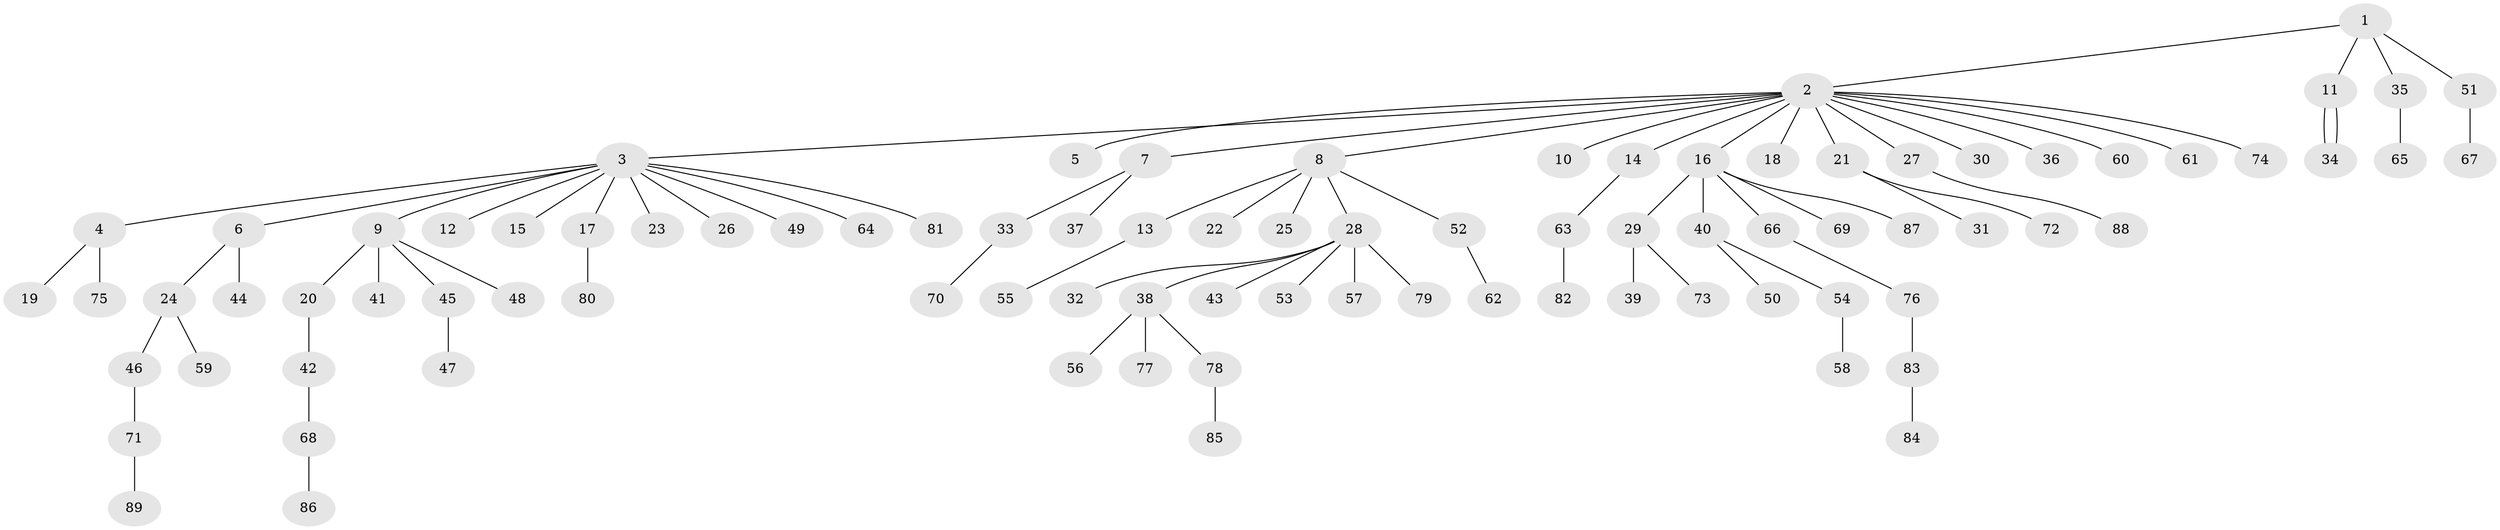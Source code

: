 // coarse degree distribution, {5: 0.037037037037037035, 1: 0.6851851851851852, 11: 0.018518518518518517, 4: 0.018518518518518517, 2: 0.16666666666666666, 3: 0.037037037037037035, 6: 0.018518518518518517, 14: 0.018518518518518517}
// Generated by graph-tools (version 1.1) at 2025/36/03/04/25 23:36:53]
// undirected, 89 vertices, 89 edges
graph export_dot {
  node [color=gray90,style=filled];
  1;
  2;
  3;
  4;
  5;
  6;
  7;
  8;
  9;
  10;
  11;
  12;
  13;
  14;
  15;
  16;
  17;
  18;
  19;
  20;
  21;
  22;
  23;
  24;
  25;
  26;
  27;
  28;
  29;
  30;
  31;
  32;
  33;
  34;
  35;
  36;
  37;
  38;
  39;
  40;
  41;
  42;
  43;
  44;
  45;
  46;
  47;
  48;
  49;
  50;
  51;
  52;
  53;
  54;
  55;
  56;
  57;
  58;
  59;
  60;
  61;
  62;
  63;
  64;
  65;
  66;
  67;
  68;
  69;
  70;
  71;
  72;
  73;
  74;
  75;
  76;
  77;
  78;
  79;
  80;
  81;
  82;
  83;
  84;
  85;
  86;
  87;
  88;
  89;
  1 -- 2;
  1 -- 11;
  1 -- 35;
  1 -- 51;
  2 -- 3;
  2 -- 5;
  2 -- 7;
  2 -- 8;
  2 -- 10;
  2 -- 14;
  2 -- 16;
  2 -- 18;
  2 -- 21;
  2 -- 27;
  2 -- 30;
  2 -- 36;
  2 -- 60;
  2 -- 61;
  2 -- 74;
  3 -- 4;
  3 -- 6;
  3 -- 9;
  3 -- 12;
  3 -- 15;
  3 -- 17;
  3 -- 23;
  3 -- 26;
  3 -- 49;
  3 -- 64;
  3 -- 81;
  4 -- 19;
  4 -- 75;
  6 -- 24;
  6 -- 44;
  7 -- 33;
  7 -- 37;
  8 -- 13;
  8 -- 22;
  8 -- 25;
  8 -- 28;
  8 -- 52;
  9 -- 20;
  9 -- 41;
  9 -- 45;
  9 -- 48;
  11 -- 34;
  11 -- 34;
  13 -- 55;
  14 -- 63;
  16 -- 29;
  16 -- 40;
  16 -- 66;
  16 -- 69;
  16 -- 87;
  17 -- 80;
  20 -- 42;
  21 -- 31;
  21 -- 72;
  24 -- 46;
  24 -- 59;
  27 -- 88;
  28 -- 32;
  28 -- 38;
  28 -- 43;
  28 -- 53;
  28 -- 57;
  28 -- 79;
  29 -- 39;
  29 -- 73;
  33 -- 70;
  35 -- 65;
  38 -- 56;
  38 -- 77;
  38 -- 78;
  40 -- 50;
  40 -- 54;
  42 -- 68;
  45 -- 47;
  46 -- 71;
  51 -- 67;
  52 -- 62;
  54 -- 58;
  63 -- 82;
  66 -- 76;
  68 -- 86;
  71 -- 89;
  76 -- 83;
  78 -- 85;
  83 -- 84;
}
